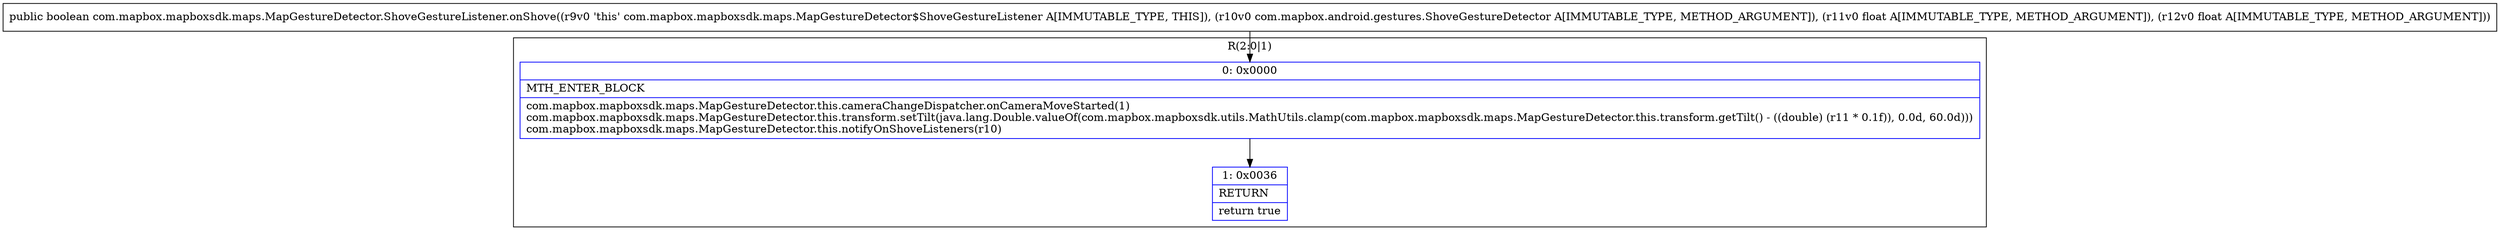 digraph "CFG forcom.mapbox.mapboxsdk.maps.MapGestureDetector.ShoveGestureListener.onShove(Lcom\/mapbox\/android\/gestures\/ShoveGestureDetector;FF)Z" {
subgraph cluster_Region_37960027 {
label = "R(2:0|1)";
node [shape=record,color=blue];
Node_0 [shape=record,label="{0\:\ 0x0000|MTH_ENTER_BLOCK\l|com.mapbox.mapboxsdk.maps.MapGestureDetector.this.cameraChangeDispatcher.onCameraMoveStarted(1)\lcom.mapbox.mapboxsdk.maps.MapGestureDetector.this.transform.setTilt(java.lang.Double.valueOf(com.mapbox.mapboxsdk.utils.MathUtils.clamp(com.mapbox.mapboxsdk.maps.MapGestureDetector.this.transform.getTilt() \- ((double) (r11 * 0.1f)), 0.0d, 60.0d)))\lcom.mapbox.mapboxsdk.maps.MapGestureDetector.this.notifyOnShoveListeners(r10)\l}"];
Node_1 [shape=record,label="{1\:\ 0x0036|RETURN\l|return true\l}"];
}
MethodNode[shape=record,label="{public boolean com.mapbox.mapboxsdk.maps.MapGestureDetector.ShoveGestureListener.onShove((r9v0 'this' com.mapbox.mapboxsdk.maps.MapGestureDetector$ShoveGestureListener A[IMMUTABLE_TYPE, THIS]), (r10v0 com.mapbox.android.gestures.ShoveGestureDetector A[IMMUTABLE_TYPE, METHOD_ARGUMENT]), (r11v0 float A[IMMUTABLE_TYPE, METHOD_ARGUMENT]), (r12v0 float A[IMMUTABLE_TYPE, METHOD_ARGUMENT])) }"];
MethodNode -> Node_0;
Node_0 -> Node_1;
}

